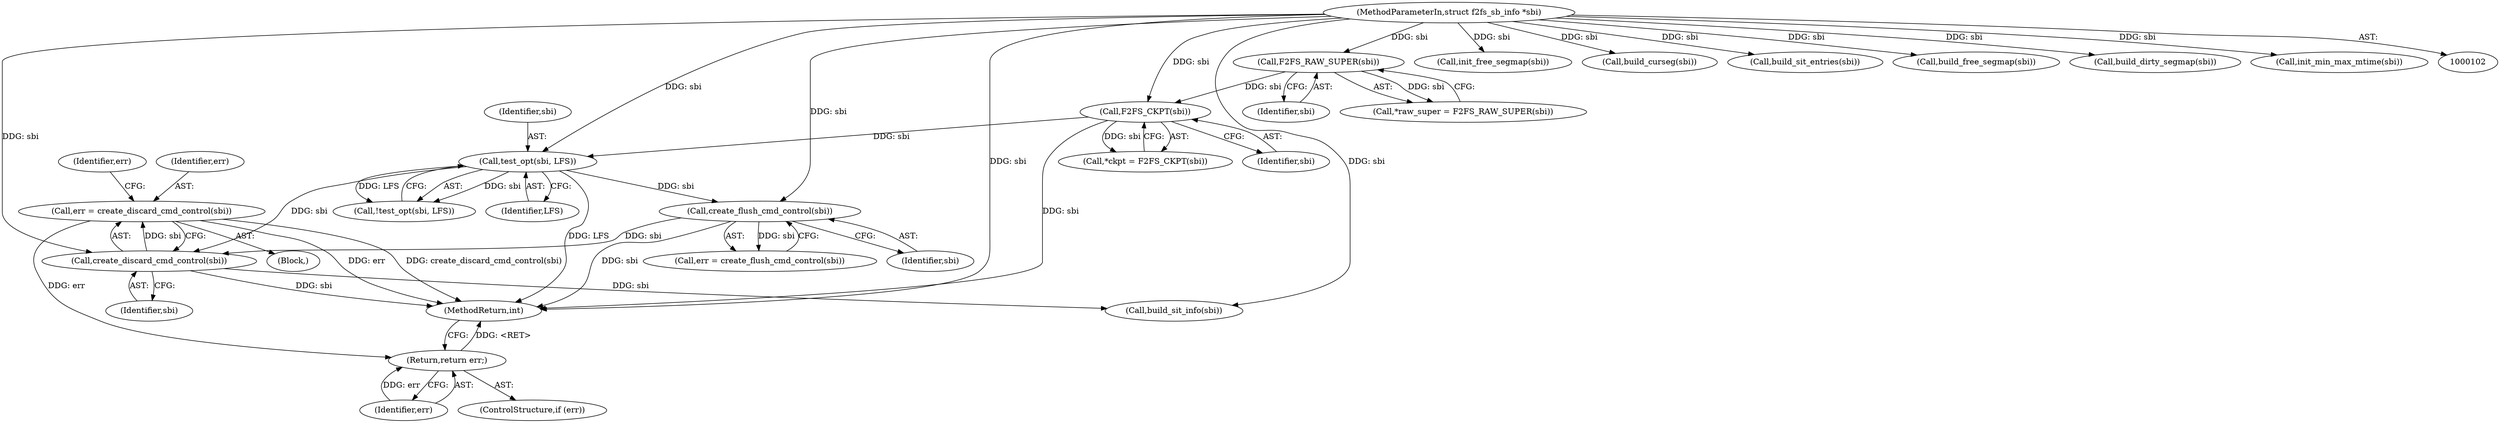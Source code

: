 digraph "0_linux_d4fdf8ba0e5808ba9ad6b44337783bd9935e0982@API" {
"1000264" [label="(Call,err = create_discard_cmd_control(sbi))"];
"1000266" [label="(Call,create_discard_cmd_control(sbi))"];
"1000258" [label="(Call,create_flush_cmd_control(sbi))"];
"1000214" [label="(Call,test_opt(sbi, LFS))"];
"1000113" [label="(Call,F2FS_CKPT(sbi))"];
"1000108" [label="(Call,F2FS_RAW_SUPER(sbi))"];
"1000103" [label="(MethodParameterIn,struct f2fs_sb_info *sbi)"];
"1000270" [label="(Return,return err;)"];
"1000270" [label="(Return,return err;)"];
"1000114" [label="(Identifier,sbi)"];
"1000298" [label="(Call,init_free_segmap(sbi))"];
"1000266" [label="(Call,create_discard_cmd_control(sbi))"];
"1000271" [label="(Identifier,err)"];
"1000213" [label="(Call,!test_opt(sbi, LFS))"];
"1000268" [label="(ControlStructure,if (err))"];
"1000214" [label="(Call,test_opt(sbi, LFS))"];
"1000113" [label="(Call,F2FS_CKPT(sbi))"];
"1000274" [label="(Call,build_sit_info(sbi))"];
"1000312" [label="(MethodReturn,int)"];
"1000216" [label="(Identifier,LFS)"];
"1000104" [label="(Block,)"];
"1000290" [label="(Call,build_curseg(sbi))"];
"1000215" [label="(Identifier,sbi)"];
"1000111" [label="(Call,*ckpt = F2FS_CKPT(sbi))"];
"1000296" [label="(Call,build_sit_entries(sbi))"];
"1000282" [label="(Call,build_free_segmap(sbi))"];
"1000103" [label="(MethodParameterIn,struct f2fs_sb_info *sbi)"];
"1000302" [label="(Call,build_dirty_segmap(sbi))"];
"1000259" [label="(Identifier,sbi)"];
"1000264" [label="(Call,err = create_discard_cmd_control(sbi))"];
"1000256" [label="(Call,err = create_flush_cmd_control(sbi))"];
"1000108" [label="(Call,F2FS_RAW_SUPER(sbi))"];
"1000269" [label="(Identifier,err)"];
"1000267" [label="(Identifier,sbi)"];
"1000265" [label="(Identifier,err)"];
"1000109" [label="(Identifier,sbi)"];
"1000308" [label="(Call,init_min_max_mtime(sbi))"];
"1000106" [label="(Call,*raw_super = F2FS_RAW_SUPER(sbi))"];
"1000258" [label="(Call,create_flush_cmd_control(sbi))"];
"1000264" -> "1000104"  [label="AST: "];
"1000264" -> "1000266"  [label="CFG: "];
"1000265" -> "1000264"  [label="AST: "];
"1000266" -> "1000264"  [label="AST: "];
"1000269" -> "1000264"  [label="CFG: "];
"1000264" -> "1000312"  [label="DDG: err"];
"1000264" -> "1000312"  [label="DDG: create_discard_cmd_control(sbi)"];
"1000266" -> "1000264"  [label="DDG: sbi"];
"1000264" -> "1000270"  [label="DDG: err"];
"1000266" -> "1000267"  [label="CFG: "];
"1000267" -> "1000266"  [label="AST: "];
"1000266" -> "1000312"  [label="DDG: sbi"];
"1000258" -> "1000266"  [label="DDG: sbi"];
"1000214" -> "1000266"  [label="DDG: sbi"];
"1000103" -> "1000266"  [label="DDG: sbi"];
"1000266" -> "1000274"  [label="DDG: sbi"];
"1000258" -> "1000256"  [label="AST: "];
"1000258" -> "1000259"  [label="CFG: "];
"1000259" -> "1000258"  [label="AST: "];
"1000256" -> "1000258"  [label="CFG: "];
"1000258" -> "1000312"  [label="DDG: sbi"];
"1000258" -> "1000256"  [label="DDG: sbi"];
"1000214" -> "1000258"  [label="DDG: sbi"];
"1000103" -> "1000258"  [label="DDG: sbi"];
"1000214" -> "1000213"  [label="AST: "];
"1000214" -> "1000216"  [label="CFG: "];
"1000215" -> "1000214"  [label="AST: "];
"1000216" -> "1000214"  [label="AST: "];
"1000213" -> "1000214"  [label="CFG: "];
"1000214" -> "1000312"  [label="DDG: LFS"];
"1000214" -> "1000213"  [label="DDG: sbi"];
"1000214" -> "1000213"  [label="DDG: LFS"];
"1000113" -> "1000214"  [label="DDG: sbi"];
"1000103" -> "1000214"  [label="DDG: sbi"];
"1000113" -> "1000111"  [label="AST: "];
"1000113" -> "1000114"  [label="CFG: "];
"1000114" -> "1000113"  [label="AST: "];
"1000111" -> "1000113"  [label="CFG: "];
"1000113" -> "1000312"  [label="DDG: sbi"];
"1000113" -> "1000111"  [label="DDG: sbi"];
"1000108" -> "1000113"  [label="DDG: sbi"];
"1000103" -> "1000113"  [label="DDG: sbi"];
"1000108" -> "1000106"  [label="AST: "];
"1000108" -> "1000109"  [label="CFG: "];
"1000109" -> "1000108"  [label="AST: "];
"1000106" -> "1000108"  [label="CFG: "];
"1000108" -> "1000106"  [label="DDG: sbi"];
"1000103" -> "1000108"  [label="DDG: sbi"];
"1000103" -> "1000102"  [label="AST: "];
"1000103" -> "1000312"  [label="DDG: sbi"];
"1000103" -> "1000274"  [label="DDG: sbi"];
"1000103" -> "1000282"  [label="DDG: sbi"];
"1000103" -> "1000290"  [label="DDG: sbi"];
"1000103" -> "1000296"  [label="DDG: sbi"];
"1000103" -> "1000298"  [label="DDG: sbi"];
"1000103" -> "1000302"  [label="DDG: sbi"];
"1000103" -> "1000308"  [label="DDG: sbi"];
"1000270" -> "1000268"  [label="AST: "];
"1000270" -> "1000271"  [label="CFG: "];
"1000271" -> "1000270"  [label="AST: "];
"1000312" -> "1000270"  [label="CFG: "];
"1000270" -> "1000312"  [label="DDG: <RET>"];
"1000271" -> "1000270"  [label="DDG: err"];
}
